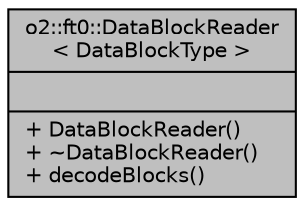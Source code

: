 digraph "o2::ft0::DataBlockReader&lt; DataBlockType &gt;"
{
 // INTERACTIVE_SVG=YES
  bgcolor="transparent";
  edge [fontname="Helvetica",fontsize="10",labelfontname="Helvetica",labelfontsize="10"];
  node [fontname="Helvetica",fontsize="10",shape=record];
  Node1 [label="{o2::ft0::DataBlockReader\l\< DataBlockType \>\n||+ DataBlockReader()\l+ ~DataBlockReader()\l+ decodeBlocks()\l}",height=0.2,width=0.4,color="black", fillcolor="grey75", style="filled", fontcolor="black"];
}
